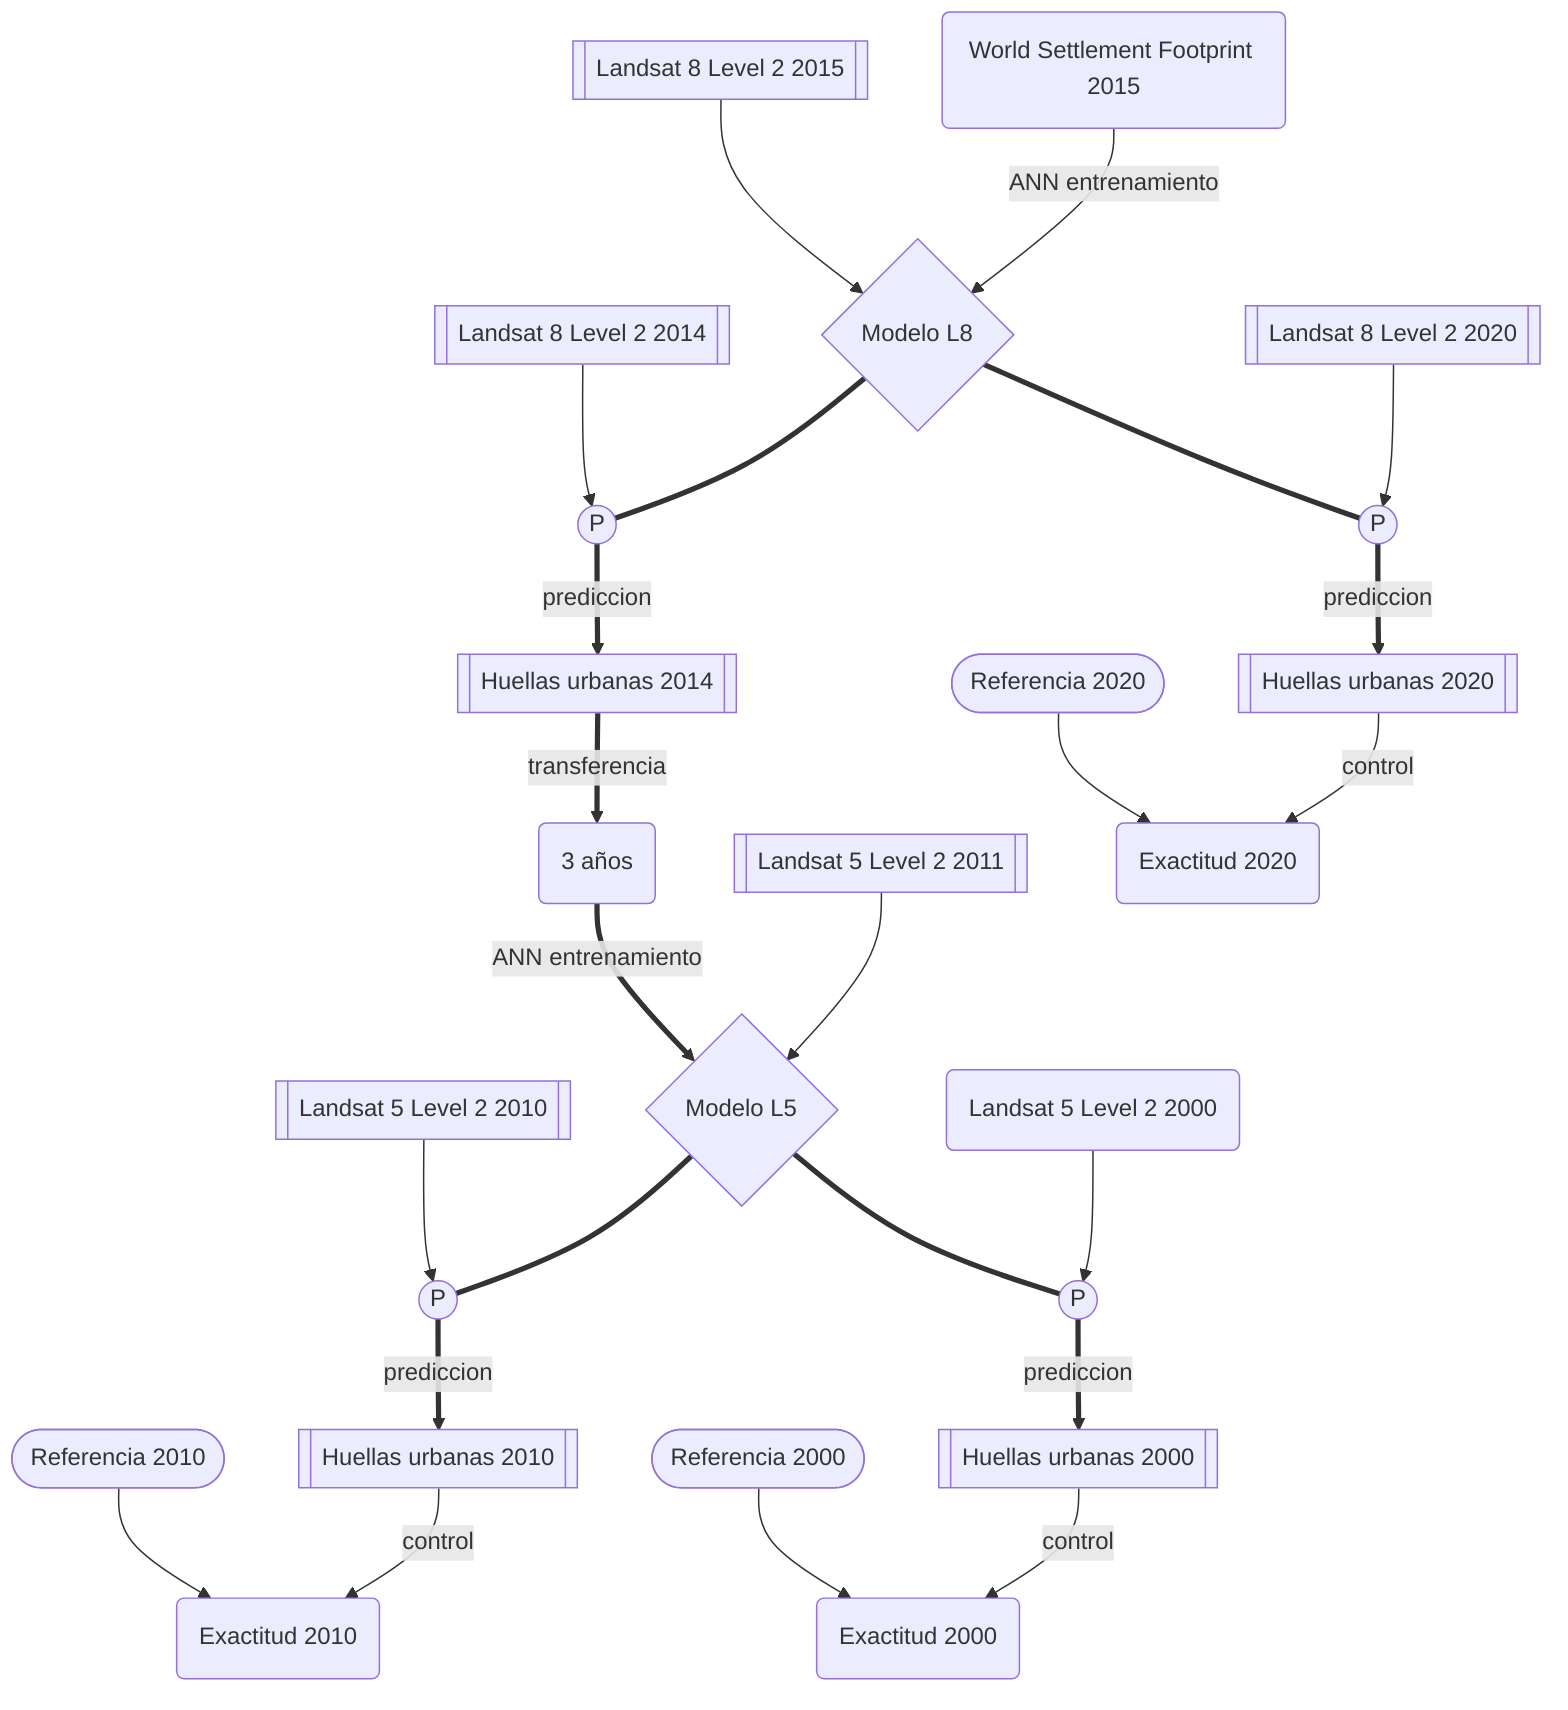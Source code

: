 flowchart TD
    L2015[[Landsat 8 Level 2 2015]] --> M1{Modelo L8}
    D(World Settlement Footprint 2015) -->|ANN entrenamiento| M1
    L2014[[Landsat 8 Level 2 2014]] --> F2014
    M1 === F2020((P))
    M1 === F2014((P))
    L2020[[Landsat 8 Level 2 2020]] --> F2020
    F2020 ==> |prediccion| P2020[[Huellas urbanas 2020]]
    F2014 ==> |prediccion| P2014[[Huellas urbanas 2014]]
    P2014 ==> |transferencia| T(3 años)
    T ==> |ANN entrenamiento| M2{Modelo L5}
    L2011[[Landsat 5 Level 2 2011]] --> M2  
    L2010[[Landsat 5 Level 2 2010]] --> F2010
    M2 === F2010((P))
    M2 === F2000((P))
    L2000(Landsat 5 Level 2 2000) --> F2000
    F2000 ==> |prediccion| P2000[[Huellas urbanas 2000]]
    F2010 ==> |prediccion| P2010[[Huellas urbanas 2010]]
    C2020([Referencia 2020]) --> E2020(Exactitud 2020)
    P2020 --> |control| E2020
    C2010([Referencia 2010]) --> E2010(Exactitud 2010)
    P2010 --> |control| E2010
    C2000([Referencia 2000]) --> E2000(Exactitud 2000)
    P2000 --> |control| E2000